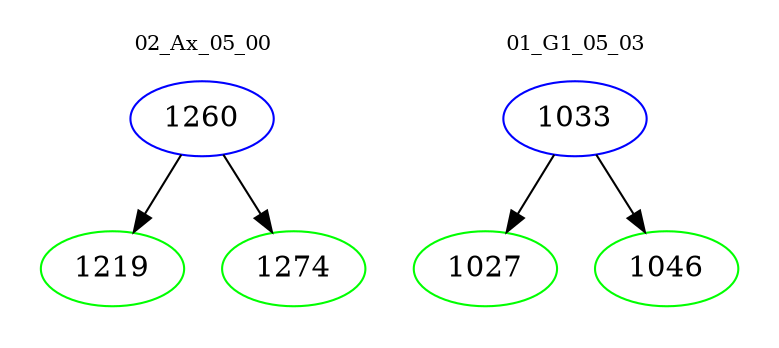 digraph{
subgraph cluster_0 {
color = white
label = "02_Ax_05_00";
fontsize=10;
T0_1260 [label="1260", color="blue"]
T0_1260 -> T0_1219 [color="black"]
T0_1219 [label="1219", color="green"]
T0_1260 -> T0_1274 [color="black"]
T0_1274 [label="1274", color="green"]
}
subgraph cluster_1 {
color = white
label = "01_G1_05_03";
fontsize=10;
T1_1033 [label="1033", color="blue"]
T1_1033 -> T1_1027 [color="black"]
T1_1027 [label="1027", color="green"]
T1_1033 -> T1_1046 [color="black"]
T1_1046 [label="1046", color="green"]
}
}
